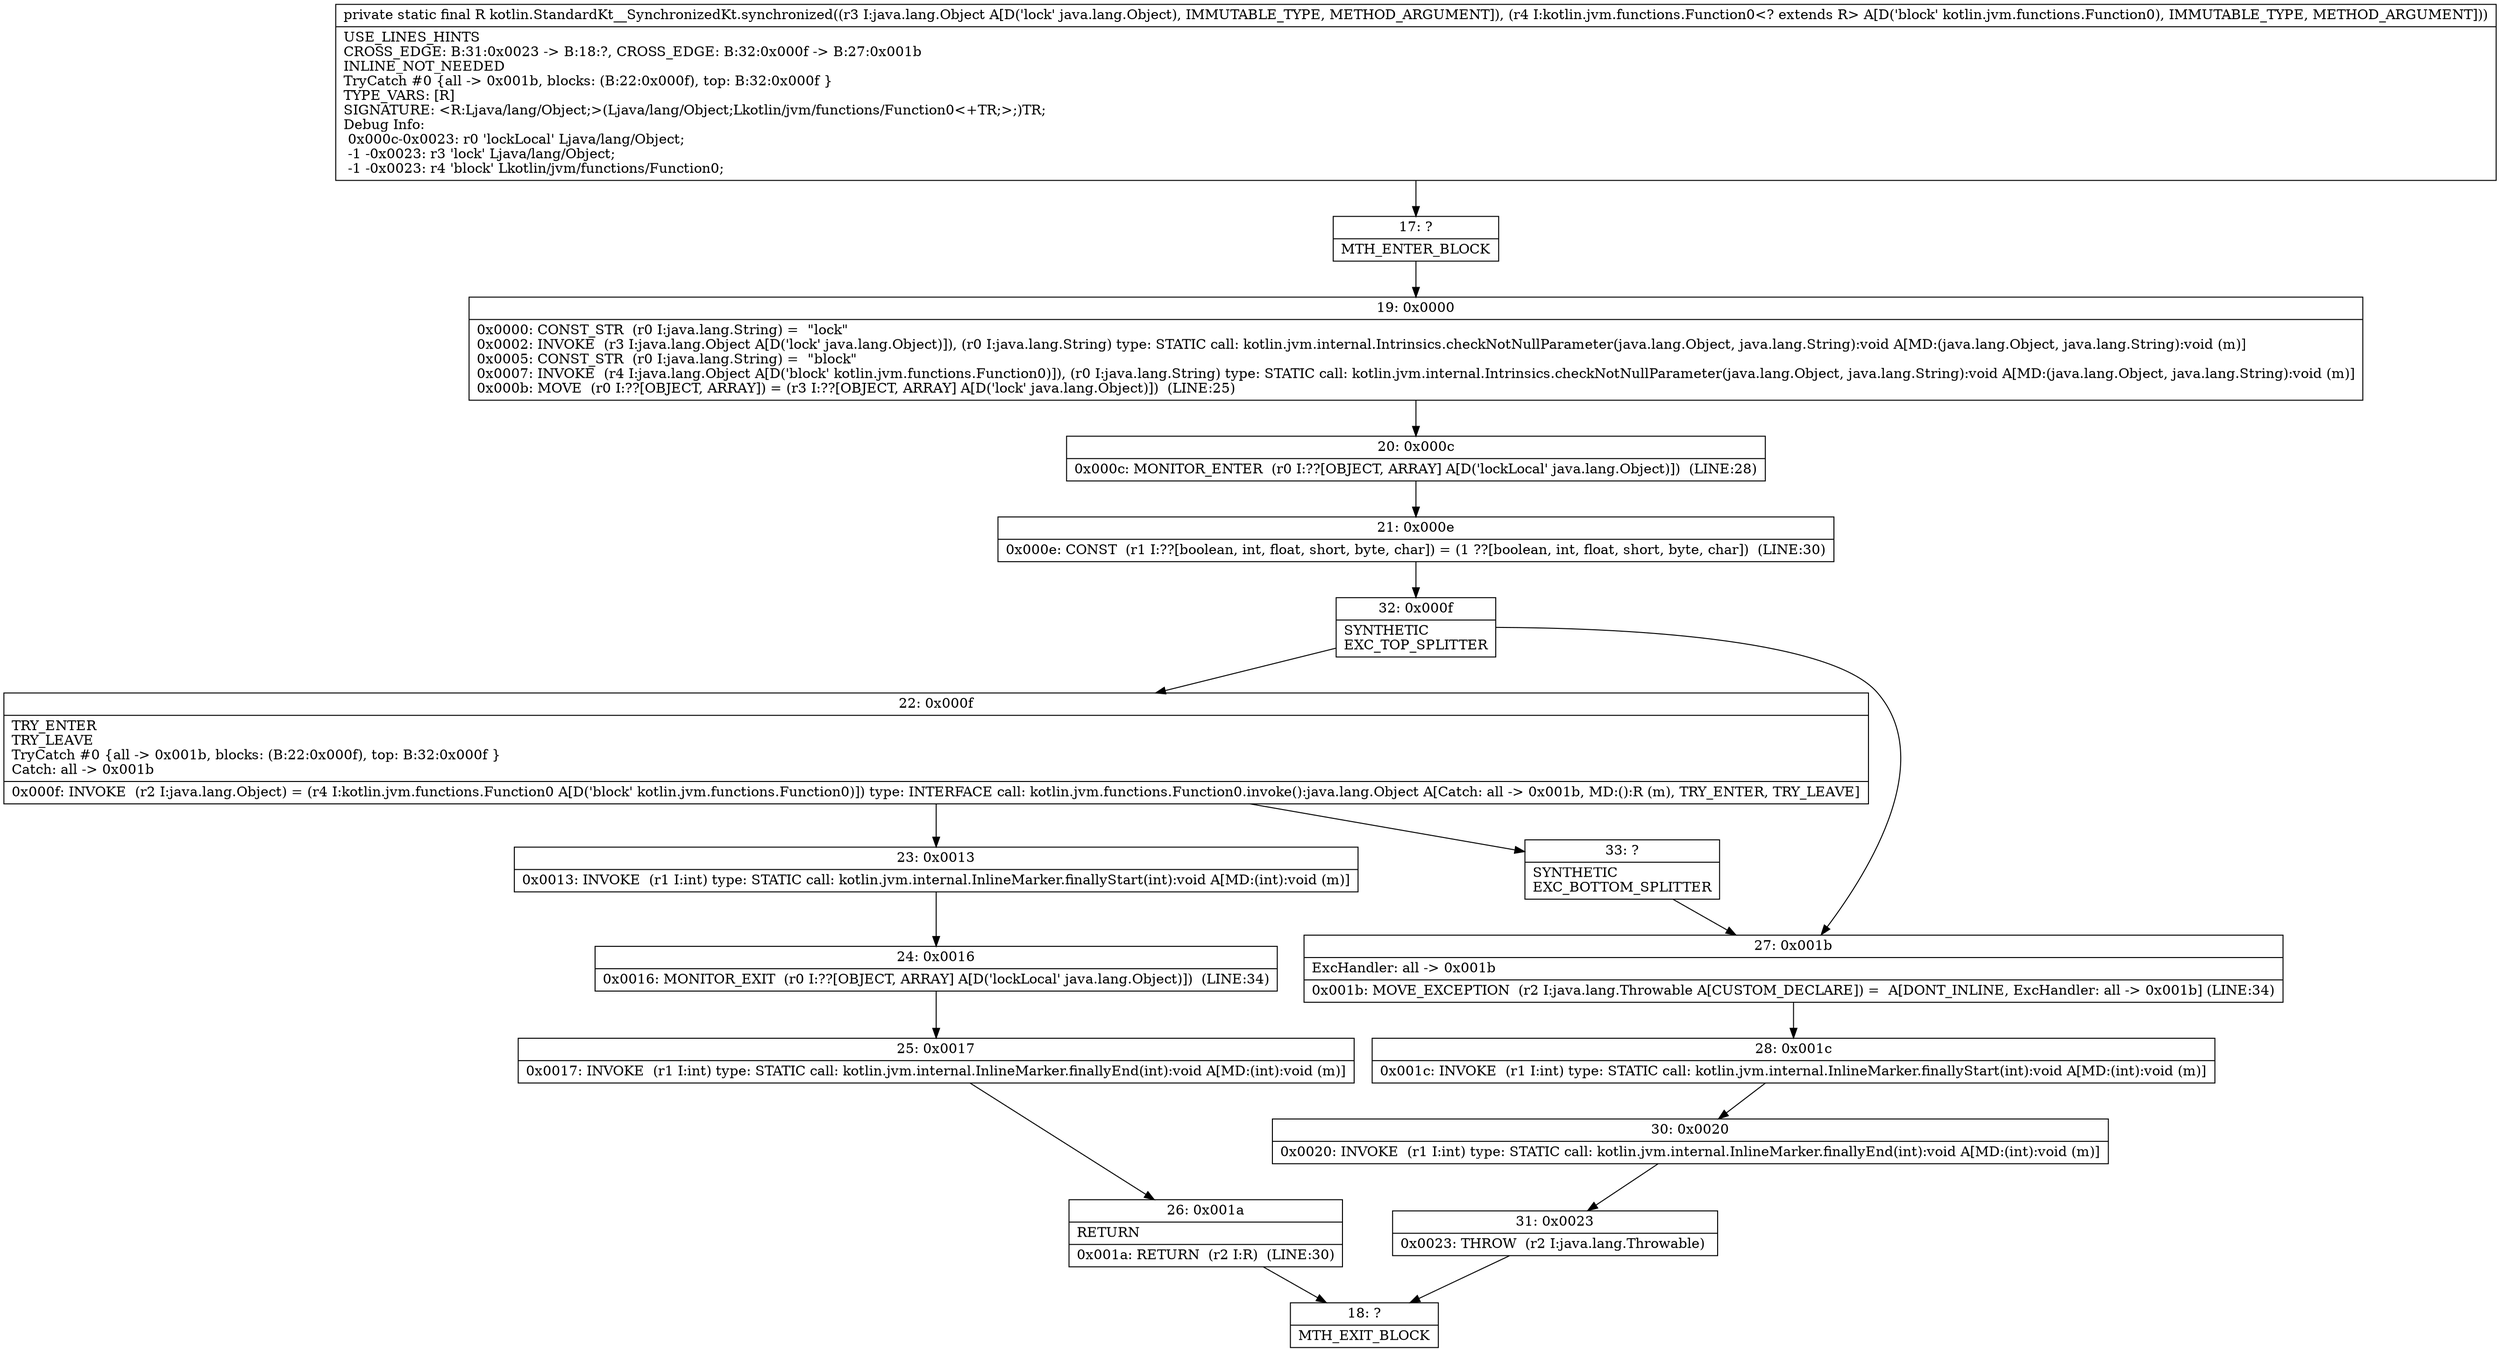 digraph "CFG forkotlin.StandardKt__SynchronizedKt.synchronized(Ljava\/lang\/Object;Lkotlin\/jvm\/functions\/Function0;)Ljava\/lang\/Object;" {
Node_17 [shape=record,label="{17\:\ ?|MTH_ENTER_BLOCK\l}"];
Node_19 [shape=record,label="{19\:\ 0x0000|0x0000: CONST_STR  (r0 I:java.lang.String) =  \"lock\" \l0x0002: INVOKE  (r3 I:java.lang.Object A[D('lock' java.lang.Object)]), (r0 I:java.lang.String) type: STATIC call: kotlin.jvm.internal.Intrinsics.checkNotNullParameter(java.lang.Object, java.lang.String):void A[MD:(java.lang.Object, java.lang.String):void (m)]\l0x0005: CONST_STR  (r0 I:java.lang.String) =  \"block\" \l0x0007: INVOKE  (r4 I:java.lang.Object A[D('block' kotlin.jvm.functions.Function0)]), (r0 I:java.lang.String) type: STATIC call: kotlin.jvm.internal.Intrinsics.checkNotNullParameter(java.lang.Object, java.lang.String):void A[MD:(java.lang.Object, java.lang.String):void (m)]\l0x000b: MOVE  (r0 I:??[OBJECT, ARRAY]) = (r3 I:??[OBJECT, ARRAY] A[D('lock' java.lang.Object)])  (LINE:25)\l}"];
Node_20 [shape=record,label="{20\:\ 0x000c|0x000c: MONITOR_ENTER  (r0 I:??[OBJECT, ARRAY] A[D('lockLocal' java.lang.Object)])  (LINE:28)\l}"];
Node_21 [shape=record,label="{21\:\ 0x000e|0x000e: CONST  (r1 I:??[boolean, int, float, short, byte, char]) = (1 ??[boolean, int, float, short, byte, char])  (LINE:30)\l}"];
Node_32 [shape=record,label="{32\:\ 0x000f|SYNTHETIC\lEXC_TOP_SPLITTER\l}"];
Node_22 [shape=record,label="{22\:\ 0x000f|TRY_ENTER\lTRY_LEAVE\lTryCatch #0 \{all \-\> 0x001b, blocks: (B:22:0x000f), top: B:32:0x000f \}\lCatch: all \-\> 0x001b\l|0x000f: INVOKE  (r2 I:java.lang.Object) = (r4 I:kotlin.jvm.functions.Function0 A[D('block' kotlin.jvm.functions.Function0)]) type: INTERFACE call: kotlin.jvm.functions.Function0.invoke():java.lang.Object A[Catch: all \-\> 0x001b, MD:():R (m), TRY_ENTER, TRY_LEAVE]\l}"];
Node_23 [shape=record,label="{23\:\ 0x0013|0x0013: INVOKE  (r1 I:int) type: STATIC call: kotlin.jvm.internal.InlineMarker.finallyStart(int):void A[MD:(int):void (m)]\l}"];
Node_24 [shape=record,label="{24\:\ 0x0016|0x0016: MONITOR_EXIT  (r0 I:??[OBJECT, ARRAY] A[D('lockLocal' java.lang.Object)])  (LINE:34)\l}"];
Node_25 [shape=record,label="{25\:\ 0x0017|0x0017: INVOKE  (r1 I:int) type: STATIC call: kotlin.jvm.internal.InlineMarker.finallyEnd(int):void A[MD:(int):void (m)]\l}"];
Node_26 [shape=record,label="{26\:\ 0x001a|RETURN\l|0x001a: RETURN  (r2 I:R)  (LINE:30)\l}"];
Node_18 [shape=record,label="{18\:\ ?|MTH_EXIT_BLOCK\l}"];
Node_33 [shape=record,label="{33\:\ ?|SYNTHETIC\lEXC_BOTTOM_SPLITTER\l}"];
Node_27 [shape=record,label="{27\:\ 0x001b|ExcHandler: all \-\> 0x001b\l|0x001b: MOVE_EXCEPTION  (r2 I:java.lang.Throwable A[CUSTOM_DECLARE]) =  A[DONT_INLINE, ExcHandler: all \-\> 0x001b] (LINE:34)\l}"];
Node_28 [shape=record,label="{28\:\ 0x001c|0x001c: INVOKE  (r1 I:int) type: STATIC call: kotlin.jvm.internal.InlineMarker.finallyStart(int):void A[MD:(int):void (m)]\l}"];
Node_30 [shape=record,label="{30\:\ 0x0020|0x0020: INVOKE  (r1 I:int) type: STATIC call: kotlin.jvm.internal.InlineMarker.finallyEnd(int):void A[MD:(int):void (m)]\l}"];
Node_31 [shape=record,label="{31\:\ 0x0023|0x0023: THROW  (r2 I:java.lang.Throwable) \l}"];
MethodNode[shape=record,label="{private static final R kotlin.StandardKt__SynchronizedKt.synchronized((r3 I:java.lang.Object A[D('lock' java.lang.Object), IMMUTABLE_TYPE, METHOD_ARGUMENT]), (r4 I:kotlin.jvm.functions.Function0\<? extends R\> A[D('block' kotlin.jvm.functions.Function0), IMMUTABLE_TYPE, METHOD_ARGUMENT]))  | USE_LINES_HINTS\lCROSS_EDGE: B:31:0x0023 \-\> B:18:?, CROSS_EDGE: B:32:0x000f \-\> B:27:0x001b\lINLINE_NOT_NEEDED\lTryCatch #0 \{all \-\> 0x001b, blocks: (B:22:0x000f), top: B:32:0x000f \}\lTYPE_VARS: [R]\lSIGNATURE: \<R:Ljava\/lang\/Object;\>(Ljava\/lang\/Object;Lkotlin\/jvm\/functions\/Function0\<+TR;\>;)TR;\lDebug Info:\l  0x000c\-0x0023: r0 'lockLocal' Ljava\/lang\/Object;\l  \-1 \-0x0023: r3 'lock' Ljava\/lang\/Object;\l  \-1 \-0x0023: r4 'block' Lkotlin\/jvm\/functions\/Function0;\l}"];
MethodNode -> Node_17;Node_17 -> Node_19;
Node_19 -> Node_20;
Node_20 -> Node_21;
Node_21 -> Node_32;
Node_32 -> Node_22;
Node_32 -> Node_27;
Node_22 -> Node_23;
Node_22 -> Node_33;
Node_23 -> Node_24;
Node_24 -> Node_25;
Node_25 -> Node_26;
Node_26 -> Node_18;
Node_33 -> Node_27;
Node_27 -> Node_28;
Node_28 -> Node_30;
Node_30 -> Node_31;
Node_31 -> Node_18;
}

